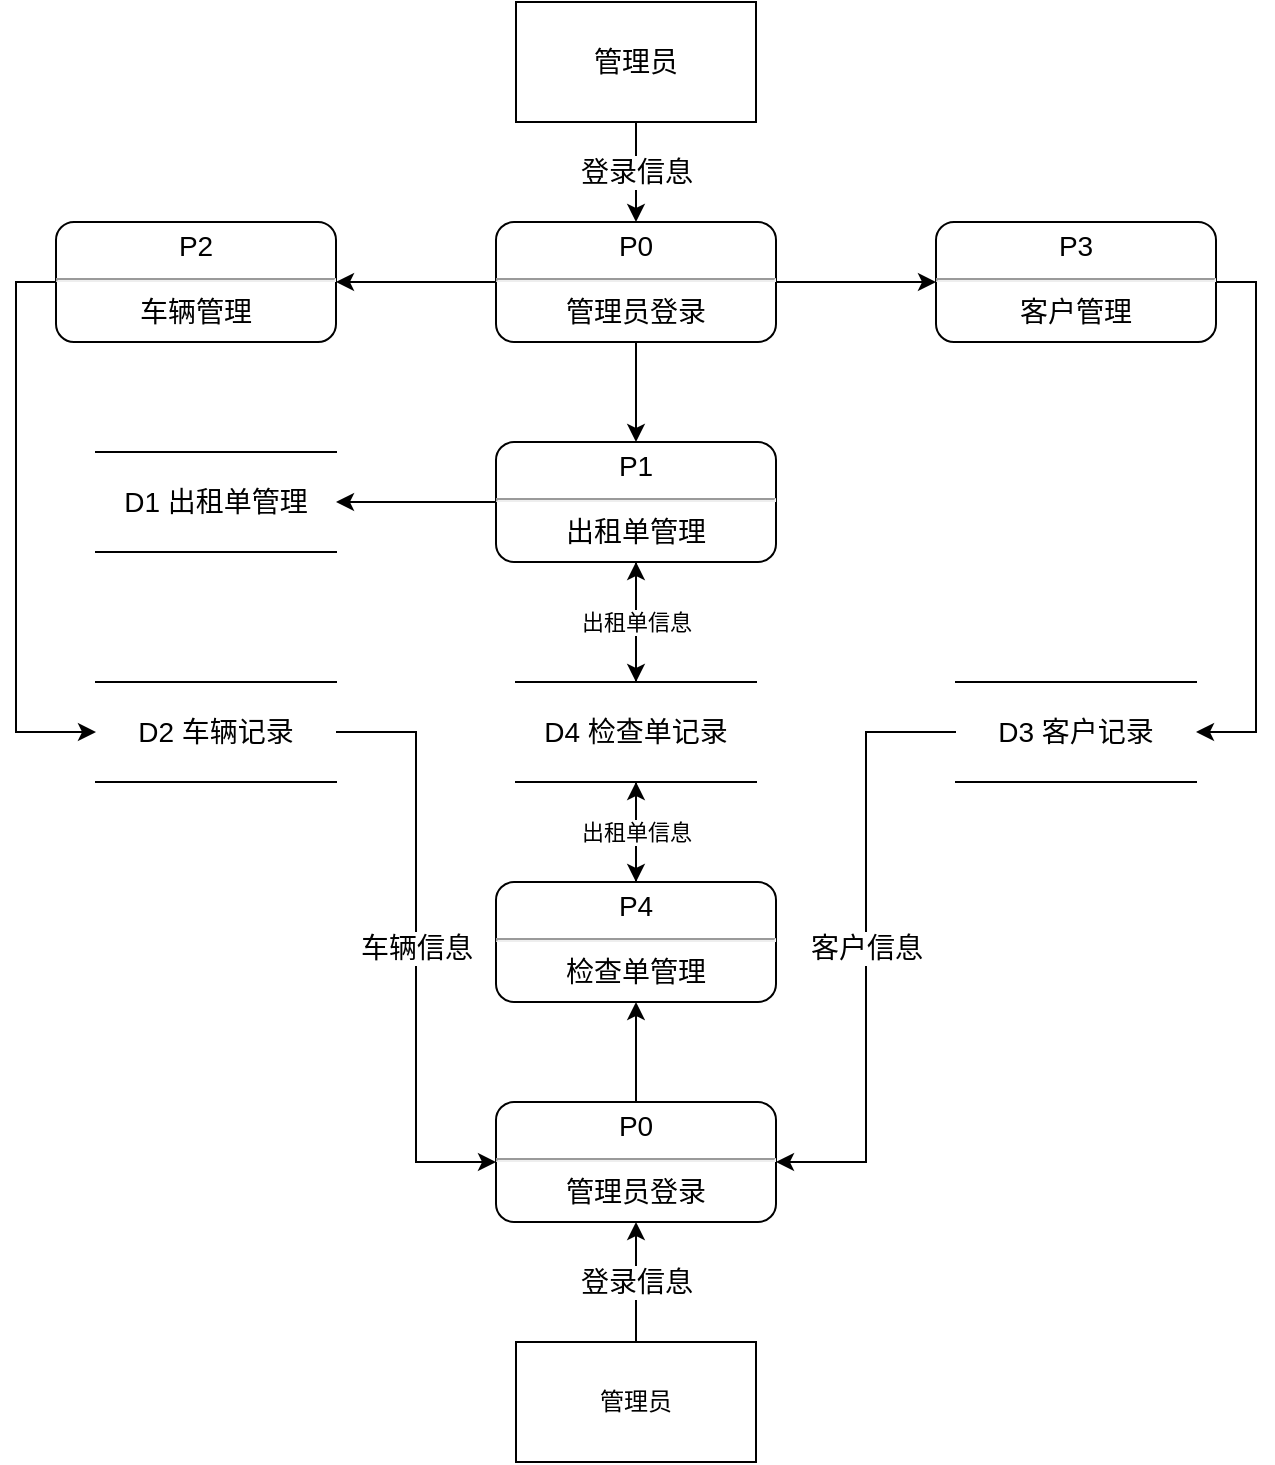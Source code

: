 <mxfile version="21.3.3" type="github">
  <diagram name="第 1 页" id="kA5nwrn9Iyu9ZlMpJHmj">
    <mxGraphModel dx="1050" dy="587" grid="1" gridSize="10" guides="1" tooltips="1" connect="1" arrows="1" fold="1" page="1" pageScale="1" pageWidth="827" pageHeight="1169" math="0" shadow="0">
      <root>
        <mxCell id="0" />
        <mxCell id="1" parent="0" />
        <mxCell id="8u6pSmdnze8ij-CWn7Zd-6" value="登录信息" style="edgeStyle=orthogonalEdgeStyle;rounded=0;orthogonalLoop=1;jettySize=auto;html=1;exitX=0.5;exitY=1;exitDx=0;exitDy=0;entryX=0.5;entryY=0;entryDx=0;entryDy=0;fontSize=14;fontStyle=0" parent="1" source="8u6pSmdnze8ij-CWn7Zd-1" target="8u6pSmdnze8ij-CWn7Zd-5" edge="1">
          <mxGeometry relative="1" as="geometry" />
        </mxCell>
        <mxCell id="8u6pSmdnze8ij-CWn7Zd-1" value="管理员" style="rounded=0;whiteSpace=wrap;html=1;fontSize=14;fontStyle=0" parent="1" vertex="1">
          <mxGeometry x="340" y="60" width="120" height="60" as="geometry" />
        </mxCell>
        <mxCell id="8u6pSmdnze8ij-CWn7Zd-9" style="edgeStyle=orthogonalEdgeStyle;rounded=0;orthogonalLoop=1;jettySize=auto;html=1;exitX=0.5;exitY=1;exitDx=0;exitDy=0;entryX=0.5;entryY=0;entryDx=0;entryDy=0;fontSize=14;fontStyle=0" parent="1" source="8u6pSmdnze8ij-CWn7Zd-5" target="8u6pSmdnze8ij-CWn7Zd-8" edge="1">
          <mxGeometry relative="1" as="geometry" />
        </mxCell>
        <mxCell id="lvLKIE20EcUrdREiJUor-5" style="edgeStyle=orthogonalEdgeStyle;rounded=0;orthogonalLoop=1;jettySize=auto;html=1;exitX=0;exitY=0.5;exitDx=0;exitDy=0;entryX=1;entryY=0.5;entryDx=0;entryDy=0;fontSize=14;fontStyle=0" parent="1" source="8u6pSmdnze8ij-CWn7Zd-5" target="lvLKIE20EcUrdREiJUor-1" edge="1">
          <mxGeometry relative="1" as="geometry" />
        </mxCell>
        <mxCell id="lvLKIE20EcUrdREiJUor-13" style="edgeStyle=orthogonalEdgeStyle;rounded=0;orthogonalLoop=1;jettySize=auto;html=1;exitX=1;exitY=0.5;exitDx=0;exitDy=0;entryX=0;entryY=0.5;entryDx=0;entryDy=0;fontSize=14;fontStyle=0" parent="1" source="8u6pSmdnze8ij-CWn7Zd-5" target="lvLKIE20EcUrdREiJUor-12" edge="1">
          <mxGeometry relative="1" as="geometry" />
        </mxCell>
        <mxCell id="8u6pSmdnze8ij-CWn7Zd-5" value="&lt;p style=&quot;margin: 4px 0px 0px; font-size: 14px;&quot;&gt;&lt;span style=&quot;font-size: 14px;&quot;&gt;P0&lt;/span&gt;&lt;/p&gt;&lt;hr style=&quot;font-size: 14px;&quot;&gt;&lt;div style=&quot;height: 2px; font-size: 14px;&quot;&gt;管理员登录&lt;/div&gt;" style="verticalAlign=top;align=center;overflow=fill;fontSize=14;fontFamily=Helvetica;html=1;whiteSpace=wrap;fontStyle=0;rounded=1;" parent="1" vertex="1">
          <mxGeometry x="330" y="170" width="140" height="60" as="geometry" />
        </mxCell>
        <mxCell id="8u6pSmdnze8ij-CWn7Zd-11" style="edgeStyle=orthogonalEdgeStyle;rounded=0;orthogonalLoop=1;jettySize=auto;html=1;exitX=0;exitY=0.5;exitDx=0;exitDy=0;entryX=1;entryY=0.5;entryDx=0;entryDy=0;fontSize=14;fontStyle=0" parent="1" source="8u6pSmdnze8ij-CWn7Zd-8" target="8u6pSmdnze8ij-CWn7Zd-10" edge="1">
          <mxGeometry relative="1" as="geometry" />
        </mxCell>
        <mxCell id="7A29ttCbS9l2kD4qwXbq-5" style="edgeStyle=orthogonalEdgeStyle;rounded=0;orthogonalLoop=1;jettySize=auto;html=1;exitX=0.5;exitY=1;exitDx=0;exitDy=0;entryX=0.5;entryY=0;entryDx=0;entryDy=0;" parent="1" source="8u6pSmdnze8ij-CWn7Zd-8" target="7A29ttCbS9l2kD4qwXbq-4" edge="1">
          <mxGeometry relative="1" as="geometry" />
        </mxCell>
        <mxCell id="8u6pSmdnze8ij-CWn7Zd-8" value="&lt;p style=&quot;margin: 4px 0px 0px; font-size: 14px;&quot;&gt;&lt;span style=&quot;font-size: 14px;&quot;&gt;P1&lt;/span&gt;&lt;/p&gt;&lt;hr style=&quot;font-size: 14px;&quot;&gt;&lt;div style=&quot;height: 2px; font-size: 14px;&quot;&gt;出租单管理&lt;/div&gt;" style="verticalAlign=top;align=center;overflow=fill;fontSize=14;fontFamily=Helvetica;html=1;whiteSpace=wrap;fontStyle=0;rounded=1;" parent="1" vertex="1">
          <mxGeometry x="330" y="280" width="140" height="60" as="geometry" />
        </mxCell>
        <mxCell id="8u6pSmdnze8ij-CWn7Zd-10" value="D1 出租单管理" style="shape=partialRectangle;whiteSpace=wrap;html=1;left=0;right=0;fillColor=none;fontSize=14;fontStyle=0" parent="1" vertex="1">
          <mxGeometry x="130" y="285" width="120" height="50" as="geometry" />
        </mxCell>
        <mxCell id="lvLKIE20EcUrdREiJUor-3" style="edgeStyle=orthogonalEdgeStyle;rounded=0;orthogonalLoop=1;jettySize=auto;html=1;exitX=0;exitY=0.5;exitDx=0;exitDy=0;entryX=0;entryY=0.5;entryDx=0;entryDy=0;fontSize=14;fontStyle=0" parent="1" source="lvLKIE20EcUrdREiJUor-1" target="lvLKIE20EcUrdREiJUor-2" edge="1">
          <mxGeometry relative="1" as="geometry" />
        </mxCell>
        <mxCell id="lvLKIE20EcUrdREiJUor-1" value="&lt;p style=&quot;margin: 4px 0px 0px; font-size: 14px;&quot;&gt;&lt;span style=&quot;font-size: 14px;&quot;&gt;P2&lt;/span&gt;&lt;/p&gt;&lt;hr style=&quot;font-size: 14px;&quot;&gt;&lt;div style=&quot;height: 2px; font-size: 14px;&quot;&gt;车辆管理&lt;/div&gt;" style="verticalAlign=top;align=center;overflow=fill;fontSize=14;fontFamily=Helvetica;html=1;whiteSpace=wrap;fontStyle=0;rounded=1;" parent="1" vertex="1">
          <mxGeometry x="110" y="170" width="140" height="60" as="geometry" />
        </mxCell>
        <mxCell id="lvLKIE20EcUrdREiJUor-9" value="车辆信息" style="edgeStyle=orthogonalEdgeStyle;rounded=0;orthogonalLoop=1;jettySize=auto;html=1;exitX=1;exitY=0.5;exitDx=0;exitDy=0;entryX=0;entryY=0.5;entryDx=0;entryDy=0;fontSize=14;fontStyle=0" parent="1" source="lvLKIE20EcUrdREiJUor-2" target="lvLKIE20EcUrdREiJUor-4" edge="1">
          <mxGeometry relative="1" as="geometry" />
        </mxCell>
        <mxCell id="lvLKIE20EcUrdREiJUor-2" value="D2 车辆记录" style="shape=partialRectangle;whiteSpace=wrap;html=1;left=0;right=0;fillColor=none;fontSize=14;fontStyle=0" parent="1" vertex="1">
          <mxGeometry x="130" y="400" width="120" height="50" as="geometry" />
        </mxCell>
        <mxCell id="7A29ttCbS9l2kD4qwXbq-10" style="edgeStyle=orthogonalEdgeStyle;rounded=0;orthogonalLoop=1;jettySize=auto;html=1;exitX=0.5;exitY=0;exitDx=0;exitDy=0;entryX=0.5;entryY=1;entryDx=0;entryDy=0;" parent="1" source="lvLKIE20EcUrdREiJUor-4" target="7A29ttCbS9l2kD4qwXbq-3" edge="1">
          <mxGeometry relative="1" as="geometry" />
        </mxCell>
        <mxCell id="lvLKIE20EcUrdREiJUor-4" value="&lt;p style=&quot;margin: 4px 0px 0px; font-size: 14px;&quot;&gt;&lt;span style=&quot;font-size: 14px;&quot;&gt;P0&lt;/span&gt;&lt;/p&gt;&lt;hr style=&quot;font-size: 14px;&quot;&gt;&lt;div style=&quot;height: 2px; font-size: 14px;&quot;&gt;管理员登录&lt;/div&gt;" style="verticalAlign=top;align=center;overflow=fill;fontSize=14;fontFamily=Helvetica;html=1;whiteSpace=wrap;fontStyle=0;rounded=1;" parent="1" vertex="1">
          <mxGeometry x="330" y="610" width="140" height="60" as="geometry" />
        </mxCell>
        <mxCell id="lvLKIE20EcUrdREiJUor-17" value="登录信息" style="edgeStyle=orthogonalEdgeStyle;rounded=0;orthogonalLoop=1;jettySize=auto;html=1;exitX=0.5;exitY=0;exitDx=0;exitDy=0;entryX=0.5;entryY=1;entryDx=0;entryDy=0;fontSize=14;fontStyle=0" parent="1" source="lvLKIE20EcUrdREiJUor-6" target="lvLKIE20EcUrdREiJUor-4" edge="1">
          <mxGeometry relative="1" as="geometry" />
        </mxCell>
        <mxCell id="lvLKIE20EcUrdREiJUor-6" value="管理员" style="rounded=0;whiteSpace=wrap;html=1;" parent="1" vertex="1">
          <mxGeometry x="340" y="730" width="120" height="60" as="geometry" />
        </mxCell>
        <mxCell id="lvLKIE20EcUrdREiJUor-15" style="edgeStyle=orthogonalEdgeStyle;rounded=0;orthogonalLoop=1;jettySize=auto;html=1;exitX=1;exitY=0.5;exitDx=0;exitDy=0;entryX=1;entryY=0.5;entryDx=0;entryDy=0;fontSize=14;fontStyle=0" parent="1" source="lvLKIE20EcUrdREiJUor-12" target="lvLKIE20EcUrdREiJUor-14" edge="1">
          <mxGeometry relative="1" as="geometry" />
        </mxCell>
        <mxCell id="lvLKIE20EcUrdREiJUor-12" value="&lt;p style=&quot;margin: 4px 0px 0px; font-size: 14px;&quot;&gt;&lt;span style=&quot;font-size: 14px;&quot;&gt;P3&lt;/span&gt;&lt;/p&gt;&lt;hr style=&quot;font-size: 14px;&quot;&gt;&lt;div style=&quot;height: 2px; font-size: 14px;&quot;&gt;客户管理&lt;/div&gt;" style="verticalAlign=top;align=center;overflow=fill;fontSize=14;fontFamily=Helvetica;html=1;whiteSpace=wrap;fontStyle=0;rounded=1;" parent="1" vertex="1">
          <mxGeometry x="550" y="170" width="140" height="60" as="geometry" />
        </mxCell>
        <mxCell id="lvLKIE20EcUrdREiJUor-16" value="客户信息" style="edgeStyle=orthogonalEdgeStyle;rounded=0;orthogonalLoop=1;jettySize=auto;html=1;exitX=0;exitY=0.5;exitDx=0;exitDy=0;entryX=1;entryY=0.5;entryDx=0;entryDy=0;fontSize=14;fontStyle=0" parent="1" source="lvLKIE20EcUrdREiJUor-14" target="lvLKIE20EcUrdREiJUor-4" edge="1">
          <mxGeometry relative="1" as="geometry" />
        </mxCell>
        <mxCell id="lvLKIE20EcUrdREiJUor-14" value="D3 客户记录" style="shape=partialRectangle;whiteSpace=wrap;html=1;left=0;right=0;fillColor=none;fontSize=14;fontStyle=0" parent="1" vertex="1">
          <mxGeometry x="560" y="400" width="120" height="50" as="geometry" />
        </mxCell>
        <mxCell id="7A29ttCbS9l2kD4qwXbq-9" value="" style="edgeStyle=orthogonalEdgeStyle;rounded=0;orthogonalLoop=1;jettySize=auto;html=1;exitX=0.5;exitY=0;exitDx=0;exitDy=0;entryX=0.5;entryY=1;entryDx=0;entryDy=0;" parent="1" source="7A29ttCbS9l2kD4qwXbq-3" target="7A29ttCbS9l2kD4qwXbq-4" edge="1">
          <mxGeometry relative="1" as="geometry" />
        </mxCell>
        <mxCell id="7A29ttCbS9l2kD4qwXbq-3" value="&lt;p style=&quot;margin: 4px 0px 0px; font-size: 14px;&quot;&gt;&lt;span style=&quot;font-size: 14px;&quot;&gt;P4&lt;/span&gt;&lt;/p&gt;&lt;hr style=&quot;font-size: 14px;&quot;&gt;&lt;div style=&quot;height: 2px; font-size: 14px;&quot;&gt;检查单管理&lt;/div&gt;" style="verticalAlign=top;align=center;overflow=fill;fontSize=14;fontFamily=Helvetica;html=1;whiteSpace=wrap;fontStyle=0;rounded=1;" parent="1" vertex="1">
          <mxGeometry x="330" y="500" width="140" height="60" as="geometry" />
        </mxCell>
        <mxCell id="7A29ttCbS9l2kD4qwXbq-8" value="出租单信息" style="edgeStyle=orthogonalEdgeStyle;rounded=0;orthogonalLoop=1;jettySize=auto;html=1;exitX=0.5;exitY=0;exitDx=0;exitDy=0;entryX=0.5;entryY=1;entryDx=0;entryDy=0;" parent="1" source="7A29ttCbS9l2kD4qwXbq-4" target="8u6pSmdnze8ij-CWn7Zd-8" edge="1">
          <mxGeometry relative="1" as="geometry" />
        </mxCell>
        <mxCell id="S38hmdSCtyBvsEPV3NpU-1" value="出租单信息" style="edgeStyle=orthogonalEdgeStyle;rounded=0;orthogonalLoop=1;jettySize=auto;html=1;exitX=0.5;exitY=1;exitDx=0;exitDy=0;entryX=0.5;entryY=0;entryDx=0;entryDy=0;" edge="1" parent="1" source="7A29ttCbS9l2kD4qwXbq-4" target="7A29ttCbS9l2kD4qwXbq-3">
          <mxGeometry relative="1" as="geometry" />
        </mxCell>
        <mxCell id="7A29ttCbS9l2kD4qwXbq-4" value="D4 检查单记录" style="shape=partialRectangle;whiteSpace=wrap;html=1;left=0;right=0;fillColor=none;fontSize=14;fontStyle=0" parent="1" vertex="1">
          <mxGeometry x="340" y="400" width="120" height="50" as="geometry" />
        </mxCell>
      </root>
    </mxGraphModel>
  </diagram>
</mxfile>
